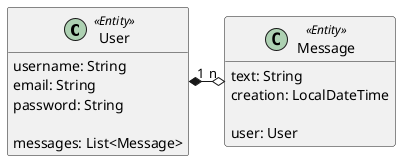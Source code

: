 @startuml
hide methods

class User <<Entity>> {
    username: String
    email: String
    password: String

    messages: List<Message>
}

class Message<<Entity>>{
    text: String
    creation: LocalDateTime

    user: User
}

User "1" *-o "n" Message

@enduml